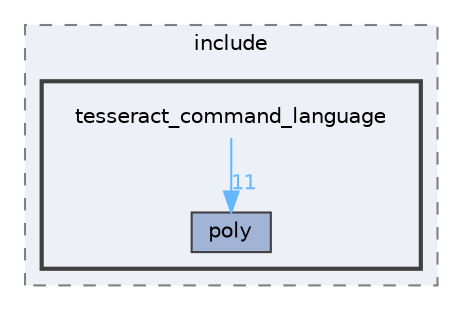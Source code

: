 digraph "tesseract_command_language/include/tesseract_command_language"
{
 // LATEX_PDF_SIZE
  bgcolor="transparent";
  edge [fontname=Helvetica,fontsize=10,labelfontname=Helvetica,labelfontsize=10];
  node [fontname=Helvetica,fontsize=10,shape=box,height=0.2,width=0.4];
  compound=true
  subgraph clusterdir_2b031ec1caa2ca366acbfc90a3bdbe33 {
    graph [ bgcolor="#edf0f7", pencolor="grey50", label="include", fontname=Helvetica,fontsize=10 style="filled,dashed", URL="dir_2b031ec1caa2ca366acbfc90a3bdbe33.html",tooltip=""]
  subgraph clusterdir_01b616d47187535601161b70f3827efe {
    graph [ bgcolor="#edf0f7", pencolor="grey25", label="", fontname=Helvetica,fontsize=10 style="filled,bold", URL="dir_01b616d47187535601161b70f3827efe.html",tooltip=""]
    dir_01b616d47187535601161b70f3827efe [shape=plaintext, label="tesseract_command_language"];
  dir_17e60034f85d4871a80e4d4691474ace [label="poly", fillcolor="#a2b4d6", color="grey25", style="filled", URL="dir_17e60034f85d4871a80e4d4691474ace.html",tooltip=""];
  }
  }
  dir_01b616d47187535601161b70f3827efe->dir_17e60034f85d4871a80e4d4691474ace [headlabel="11", labeldistance=1.5 headhref="dir_000049_000021.html" color="steelblue1" fontcolor="steelblue1"];
}
